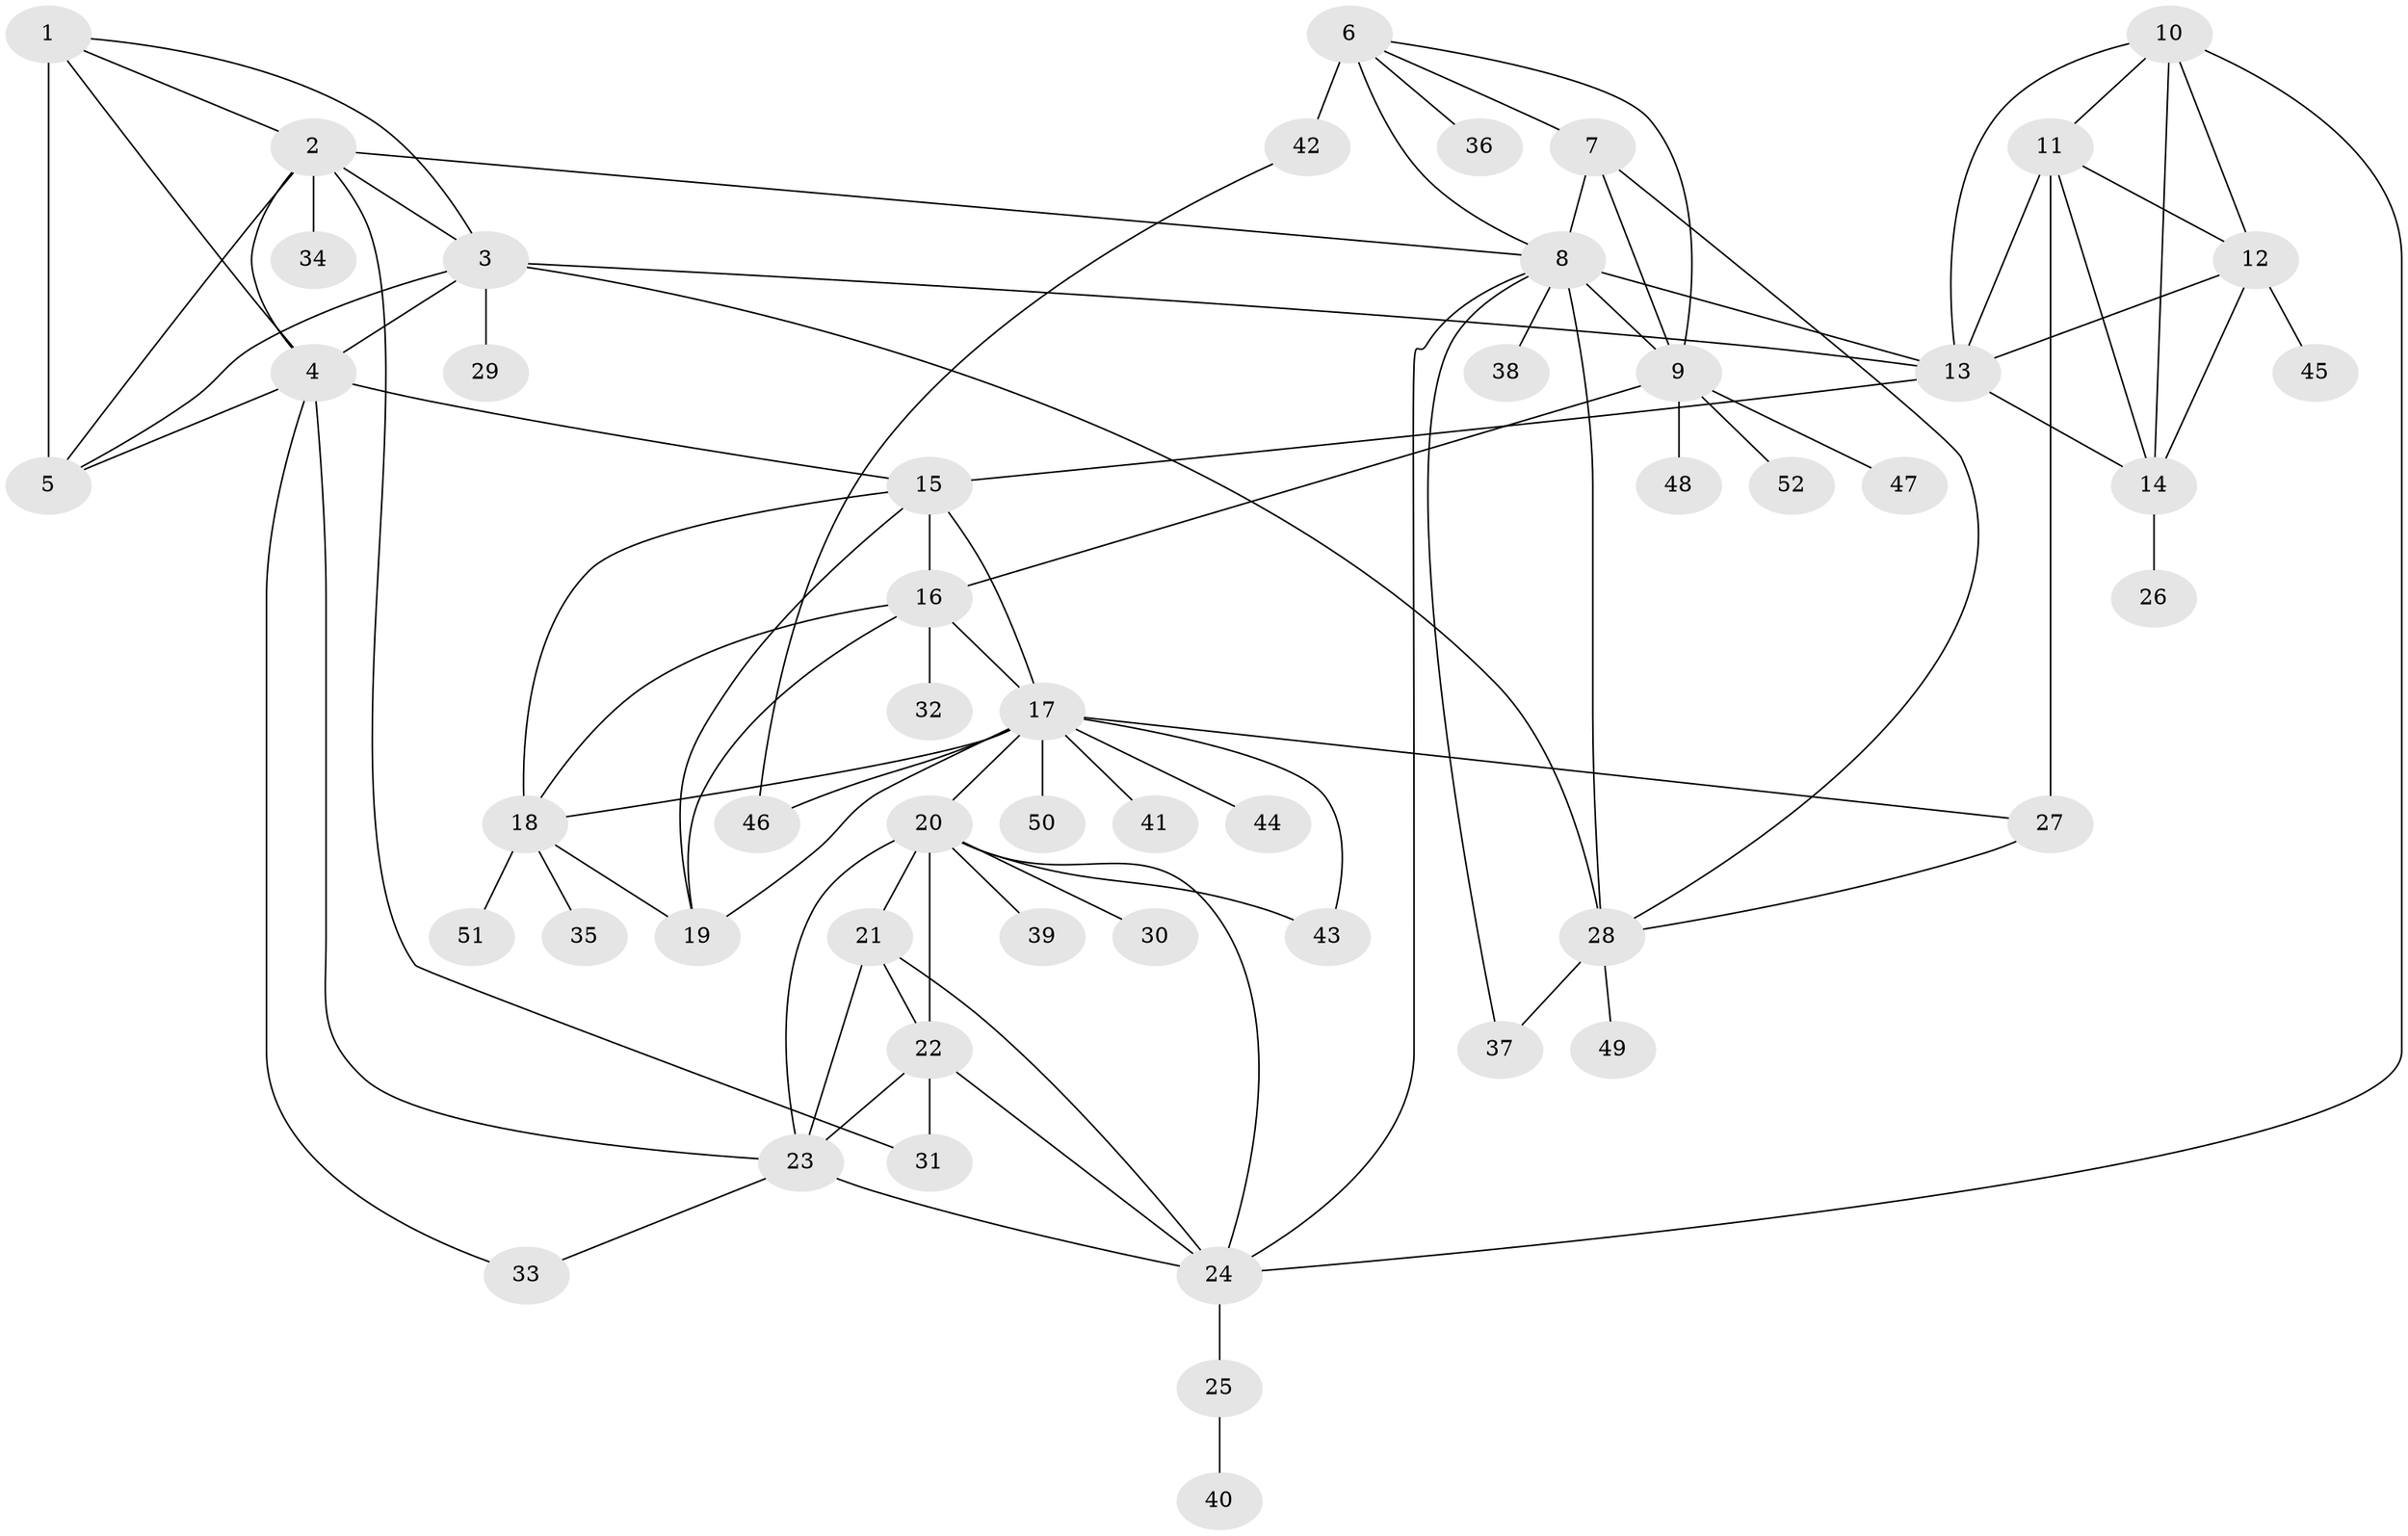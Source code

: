 // original degree distribution, {4: 0.019417475728155338, 8: 0.0970873786407767, 10: 0.019417475728155338, 11: 0.009708737864077669, 9: 0.009708737864077669, 6: 0.038834951456310676, 7: 0.02912621359223301, 12: 0.009708737864077669, 5: 0.019417475728155338, 1: 0.5728155339805825, 3: 0.038834951456310676, 2: 0.13592233009708737}
// Generated by graph-tools (version 1.1) at 2025/37/03/09/25 02:37:36]
// undirected, 52 vertices, 93 edges
graph export_dot {
graph [start="1"]
  node [color=gray90,style=filled];
  1;
  2;
  3;
  4;
  5;
  6;
  7;
  8;
  9;
  10;
  11;
  12;
  13;
  14;
  15;
  16;
  17;
  18;
  19;
  20;
  21;
  22;
  23;
  24;
  25;
  26;
  27;
  28;
  29;
  30;
  31;
  32;
  33;
  34;
  35;
  36;
  37;
  38;
  39;
  40;
  41;
  42;
  43;
  44;
  45;
  46;
  47;
  48;
  49;
  50;
  51;
  52;
  1 -- 2 [weight=1.0];
  1 -- 3 [weight=1.0];
  1 -- 4 [weight=1.0];
  1 -- 5 [weight=4.0];
  2 -- 3 [weight=1.0];
  2 -- 4 [weight=1.0];
  2 -- 5 [weight=1.0];
  2 -- 8 [weight=1.0];
  2 -- 31 [weight=1.0];
  2 -- 34 [weight=1.0];
  3 -- 4 [weight=1.0];
  3 -- 5 [weight=1.0];
  3 -- 13 [weight=1.0];
  3 -- 28 [weight=1.0];
  3 -- 29 [weight=3.0];
  4 -- 5 [weight=1.0];
  4 -- 15 [weight=1.0];
  4 -- 23 [weight=1.0];
  4 -- 33 [weight=1.0];
  6 -- 7 [weight=1.0];
  6 -- 8 [weight=2.0];
  6 -- 9 [weight=1.0];
  6 -- 36 [weight=1.0];
  6 -- 42 [weight=5.0];
  7 -- 8 [weight=4.0];
  7 -- 9 [weight=1.0];
  7 -- 28 [weight=1.0];
  8 -- 9 [weight=2.0];
  8 -- 13 [weight=1.0];
  8 -- 24 [weight=1.0];
  8 -- 28 [weight=1.0];
  8 -- 37 [weight=1.0];
  8 -- 38 [weight=1.0];
  9 -- 16 [weight=1.0];
  9 -- 47 [weight=1.0];
  9 -- 48 [weight=1.0];
  9 -- 52 [weight=1.0];
  10 -- 11 [weight=1.0];
  10 -- 12 [weight=1.0];
  10 -- 13 [weight=1.0];
  10 -- 14 [weight=1.0];
  10 -- 24 [weight=1.0];
  11 -- 12 [weight=1.0];
  11 -- 13 [weight=1.0];
  11 -- 14 [weight=1.0];
  11 -- 27 [weight=3.0];
  12 -- 13 [weight=1.0];
  12 -- 14 [weight=1.0];
  12 -- 45 [weight=1.0];
  13 -- 14 [weight=1.0];
  13 -- 15 [weight=1.0];
  14 -- 26 [weight=3.0];
  15 -- 16 [weight=1.0];
  15 -- 17 [weight=1.0];
  15 -- 18 [weight=1.0];
  15 -- 19 [weight=1.0];
  16 -- 17 [weight=1.0];
  16 -- 18 [weight=1.0];
  16 -- 19 [weight=1.0];
  16 -- 32 [weight=1.0];
  17 -- 18 [weight=1.0];
  17 -- 19 [weight=1.0];
  17 -- 20 [weight=1.0];
  17 -- 27 [weight=1.0];
  17 -- 41 [weight=1.0];
  17 -- 43 [weight=1.0];
  17 -- 44 [weight=1.0];
  17 -- 46 [weight=1.0];
  17 -- 50 [weight=1.0];
  18 -- 19 [weight=1.0];
  18 -- 35 [weight=1.0];
  18 -- 51 [weight=1.0];
  20 -- 21 [weight=1.0];
  20 -- 22 [weight=1.0];
  20 -- 23 [weight=1.0];
  20 -- 24 [weight=1.0];
  20 -- 30 [weight=2.0];
  20 -- 39 [weight=1.0];
  20 -- 43 [weight=1.0];
  21 -- 22 [weight=1.0];
  21 -- 23 [weight=1.0];
  21 -- 24 [weight=1.0];
  22 -- 23 [weight=1.0];
  22 -- 24 [weight=1.0];
  22 -- 31 [weight=3.0];
  23 -- 24 [weight=1.0];
  23 -- 33 [weight=1.0];
  24 -- 25 [weight=1.0];
  25 -- 40 [weight=1.0];
  27 -- 28 [weight=1.0];
  28 -- 37 [weight=1.0];
  28 -- 49 [weight=1.0];
  42 -- 46 [weight=1.0];
}
